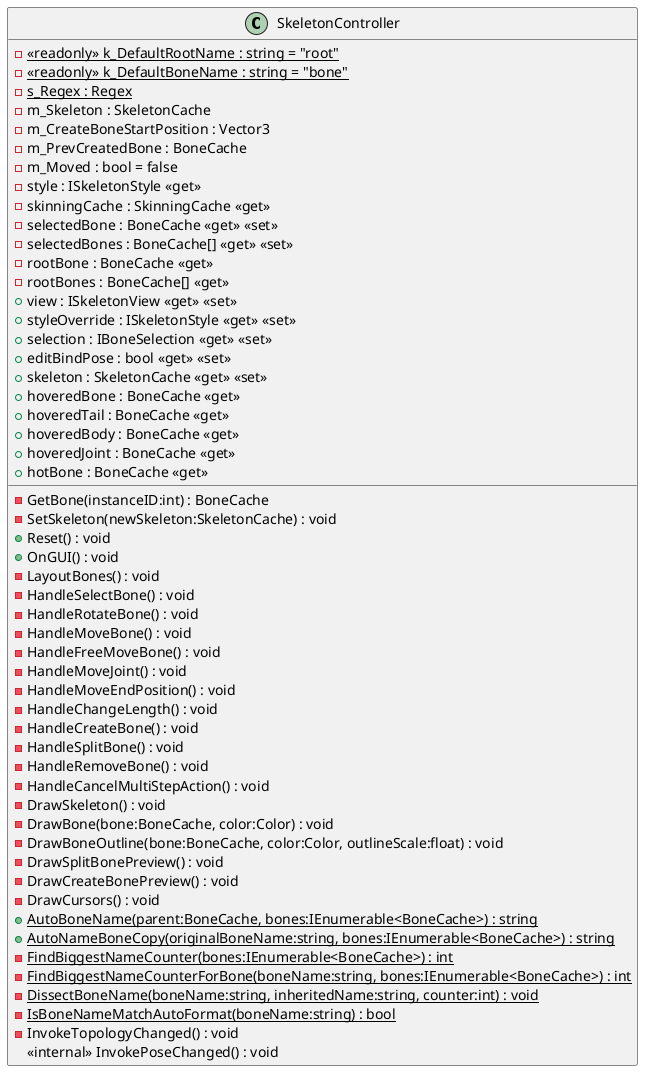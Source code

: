 @startuml
class SkeletonController {
    - {static} <<readonly>> k_DefaultRootName : string = "root"
    - {static} <<readonly>> k_DefaultBoneName : string = "bone"
    - {static} s_Regex : Regex
    - m_Skeleton : SkeletonCache
    - m_CreateBoneStartPosition : Vector3
    - m_PrevCreatedBone : BoneCache
    - m_Moved : bool = false
    - style : ISkeletonStyle <<get>>
    - skinningCache : SkinningCache <<get>>
    - selectedBone : BoneCache <<get>> <<set>>
    - selectedBones : BoneCache[] <<get>> <<set>>
    - rootBone : BoneCache <<get>>
    - rootBones : BoneCache[] <<get>>
    + view : ISkeletonView <<get>> <<set>>
    + styleOverride : ISkeletonStyle <<get>> <<set>>
    + selection : IBoneSelection <<get>> <<set>>
    + editBindPose : bool <<get>> <<set>>
    + skeleton : SkeletonCache <<get>> <<set>>
    + hoveredBone : BoneCache <<get>>
    + hoveredTail : BoneCache <<get>>
    + hoveredBody : BoneCache <<get>>
    + hoveredJoint : BoneCache <<get>>
    + hotBone : BoneCache <<get>>
    - GetBone(instanceID:int) : BoneCache
    - SetSkeleton(newSkeleton:SkeletonCache) : void
    + Reset() : void
    + OnGUI() : void
    - LayoutBones() : void
    - HandleSelectBone() : void
    - HandleRotateBone() : void
    - HandleMoveBone() : void
    - HandleFreeMoveBone() : void
    - HandleMoveJoint() : void
    - HandleMoveEndPosition() : void
    - HandleChangeLength() : void
    - HandleCreateBone() : void
    - HandleSplitBone() : void
    - HandleRemoveBone() : void
    - HandleCancelMultiStepAction() : void
    - DrawSkeleton() : void
    - DrawBone(bone:BoneCache, color:Color) : void
    - DrawBoneOutline(bone:BoneCache, color:Color, outlineScale:float) : void
    - DrawSplitBonePreview() : void
    - DrawCreateBonePreview() : void
    - DrawCursors() : void
    + {static} AutoBoneName(parent:BoneCache, bones:IEnumerable<BoneCache>) : string
    + {static} AutoNameBoneCopy(originalBoneName:string, bones:IEnumerable<BoneCache>) : string
    - {static} FindBiggestNameCounter(bones:IEnumerable<BoneCache>) : int
    {static} - FindBiggestNameCounterForBone(boneName:string, bones:IEnumerable<BoneCache>) : int
    - {static} DissectBoneName(boneName:string, inheritedName:string, counter:int) : void
    - {static} IsBoneNameMatchAutoFormat(boneName:string) : bool
    - InvokeTopologyChanged() : void
    <<internal>> InvokePoseChanged() : void
}
@enduml

